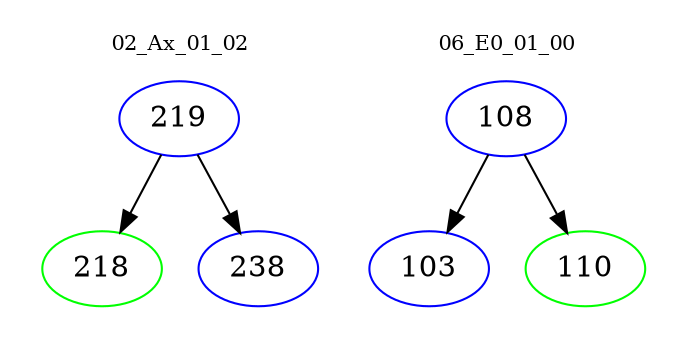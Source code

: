 digraph{
subgraph cluster_0 {
color = white
label = "02_Ax_01_02";
fontsize=10;
T0_219 [label="219", color="blue"]
T0_219 -> T0_218 [color="black"]
T0_218 [label="218", color="green"]
T0_219 -> T0_238 [color="black"]
T0_238 [label="238", color="blue"]
}
subgraph cluster_1 {
color = white
label = "06_E0_01_00";
fontsize=10;
T1_108 [label="108", color="blue"]
T1_108 -> T1_103 [color="black"]
T1_103 [label="103", color="blue"]
T1_108 -> T1_110 [color="black"]
T1_110 [label="110", color="green"]
}
}
